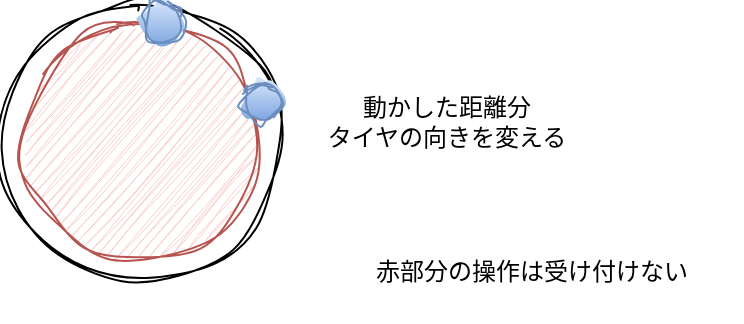 <mxfile version="20.7.3" type="device" pages="6"><diagram id="S9e5pWcXhhWifOB8miAc" name="ページ1"><mxGraphModel dx="880" dy="125" grid="1" gridSize="10" guides="1" tooltips="1" connect="1" arrows="1" fold="1" page="1" pageScale="1" pageWidth="583" pageHeight="413" math="0" shadow="0"><root><mxCell id="0"/><mxCell id="1" parent="0"/><mxCell id="d3CY3cXVVdqf_WyLGHOF-1" value="" style="ellipse;whiteSpace=wrap;html=1;aspect=fixed;sketch=1;curveFitting=1;jiggle=2;" parent="1" vertex="1"><mxGeometry y="430" width="140" height="140" as="geometry"/></mxCell><mxCell id="d3CY3cXVVdqf_WyLGHOF-3" value="動かした距離分&lt;br&gt;タイヤの向きを変える" style="text;html=1;align=center;verticalAlign=middle;resizable=0;points=[];autosize=1;strokeColor=none;fillColor=none;sketch=1;curveFitting=1;jiggle=2;" parent="1" vertex="1"><mxGeometry x="152" y="470" width="140" height="40" as="geometry"/></mxCell><mxCell id="d3CY3cXVVdqf_WyLGHOF-4" value="" style="ellipse;whiteSpace=wrap;html=1;aspect=fixed;fillColor=#f8cecc;strokeColor=#b85450;sketch=1;curveFitting=1;jiggle=2;" parent="1" vertex="1"><mxGeometry x="10" y="440" width="120" height="120" as="geometry"/></mxCell><mxCell id="d3CY3cXVVdqf_WyLGHOF-6" value="赤部分の操作は受け付けない&lt;br&gt;" style="text;strokeColor=none;align=center;fillColor=none;html=1;verticalAlign=middle;whiteSpace=wrap;rounded=0;sketch=1;curveFitting=1;jiggle=2;" parent="1" vertex="1"><mxGeometry x="160" y="540" width="210" height="50" as="geometry"/></mxCell><mxCell id="d3CY3cXVVdqf_WyLGHOF-9" value="" style="ellipse;whiteSpace=wrap;html=1;aspect=fixed;fillColor=#dae8fc;strokeColor=#6c8ebf;gradientColor=#7ea6e0;sketch=1;curveFitting=1;jiggle=2;" parent="1" vertex="1"><mxGeometry x="70" y="430" width="20" height="20" as="geometry"/></mxCell><mxCell id="d3CY3cXVVdqf_WyLGHOF-12" value="" style="ellipse;whiteSpace=wrap;html=1;aspect=fixed;fillColor=#dae8fc;strokeColor=#6c8ebf;gradientColor=#7ea6e0;sketch=1;curveFitting=1;jiggle=2;" parent="1" vertex="1"><mxGeometry x="120" y="470" width="20" height="20" as="geometry"/></mxCell></root></mxGraphModel></diagram><diagram id="3Utncjzfvw78znGM0jd2" name="ページ2"><mxGraphModel dx="880" dy="538" grid="1" gridSize="10" guides="1" tooltips="1" connect="1" arrows="1" fold="1" page="1" pageScale="1" pageWidth="583" pageHeight="413" math="0" shadow="0"><root><mxCell id="0"/><mxCell id="1" parent="0"/><mxCell id="es-RZzILFK-Uyw5HTIs5-1" value="" style="endArrow=none;html=1;rounded=0;strokeWidth=5;labelBackgroundColor=none;fontColor=default;" parent="1" edge="1"><mxGeometry width="50" height="50" relative="1" as="geometry"><mxPoint x="80" y="200" as="sourcePoint"/><mxPoint x="520" y="200" as="targetPoint"/></mxGeometry></mxCell><mxCell id="es-RZzILFK-Uyw5HTIs5-2" value="" style="endArrow=none;html=1;rounded=0;strokeWidth=5;labelBackgroundColor=none;fontColor=default;" parent="1" edge="1"><mxGeometry width="50" height="50" relative="1" as="geometry"><mxPoint x="200" y="280" as="sourcePoint"/><mxPoint x="200" y="120" as="targetPoint"/></mxGeometry></mxCell><mxCell id="es-RZzILFK-Uyw5HTIs5-3" value="" style="endArrow=none;html=1;rounded=0;strokeWidth=5;labelBackgroundColor=none;fontColor=default;" parent="1" edge="1"><mxGeometry width="50" height="50" relative="1" as="geometry"><mxPoint x="400" y="280" as="sourcePoint"/><mxPoint x="400" y="120" as="targetPoint"/></mxGeometry></mxCell><mxCell id="es-RZzILFK-Uyw5HTIs5-6" value="" style="ellipse;whiteSpace=wrap;html=1;aspect=fixed;fillColor=none;labelBackgroundColor=none;" parent="1" vertex="1"><mxGeometry x="320" y="120" width="160" height="160" as="geometry"/></mxCell><mxCell id="es-RZzILFK-Uyw5HTIs5-7" value="" style="ellipse;whiteSpace=wrap;html=1;aspect=fixed;fillColor=none;labelBackgroundColor=none;" parent="1" vertex="1"><mxGeometry x="120" y="120" width="160" height="160" as="geometry"/></mxCell><mxCell id="es-RZzILFK-Uyw5HTIs5-11" value="" style="endArrow=none;html=1;rounded=0;strokeWidth=2;jumpSize=0;exitX=0.259;exitY=0.94;exitDx=0;exitDy=0;exitPerimeter=0;entryX=0.765;entryY=0.059;entryDx=0;entryDy=0;entryPerimeter=0;labelBackgroundColor=none;fontColor=default;" parent="1" source="es-RZzILFK-Uyw5HTIs5-7" target="es-RZzILFK-Uyw5HTIs5-7" edge="1"><mxGeometry width="50" height="50" relative="1" as="geometry"><mxPoint x="180" y="320" as="sourcePoint"/><mxPoint x="300" y="170" as="targetPoint"/></mxGeometry></mxCell></root></mxGraphModel></diagram><diagram id="WRXuaO0HHGSJW7Q3O12B" name="ページ3"><mxGraphModel dx="880" dy="538" grid="1" gridSize="10" guides="1" tooltips="1" connect="1" arrows="1" fold="1" page="1" pageScale="1" pageWidth="583" pageHeight="413" math="0" shadow="0"><root><mxCell id="0"/><mxCell id="1" parent="0"/><mxCell id="91KlJAyd80OBtepaTn34-1" value="" style="ellipse;whiteSpace=wrap;html=1;sketch=1;hachureGap=4;jiggle=2;curveFitting=1;fontFamily=Architects Daughter;fontSource=https%3A%2F%2Ffonts.googleapis.com%2Fcss%3Ffamily%3DArchitects%2BDaughter;fontSize=20;" parent="1" vertex="1"><mxGeometry x="122" y="47" width="340" height="320" as="geometry"/></mxCell><mxCell id="91KlJAyd80OBtepaTn34-2" value="" style="endArrow=none;html=1;rounded=0;sketch=1;hachureGap=4;jiggle=2;curveFitting=1;fontFamily=Architects Daughter;fontSource=https%3A%2F%2Ffonts.googleapis.com%2Fcss%3Ffamily%3DArchitects%2BDaughter;fontSize=16;entryX=0.5;entryY=0;entryDx=0;entryDy=0;exitX=0.5;exitY=1;exitDx=0;exitDy=0;" parent="1" source="91KlJAyd80OBtepaTn34-1" target="91KlJAyd80OBtepaTn34-1" edge="1"><mxGeometry width="50" height="50" relative="1" as="geometry"><mxPoint x="270" y="190" as="sourcePoint"/><mxPoint x="320" y="140" as="targetPoint"/></mxGeometry></mxCell><mxCell id="91KlJAyd80OBtepaTn34-3" value="" style="endArrow=none;html=1;rounded=0;sketch=1;hachureGap=4;jiggle=2;curveFitting=1;fontFamily=Architects Daughter;fontSource=https%3A%2F%2Ffonts.googleapis.com%2Fcss%3Ffamily%3DArchitects%2BDaughter;fontSize=16;entryX=0.003;entryY=0.472;entryDx=0;entryDy=0;entryPerimeter=0;" parent="1" target="91KlJAyd80OBtepaTn34-1" edge="1"><mxGeometry width="50" height="50" relative="1" as="geometry"><mxPoint x="290" y="200" as="sourcePoint"/><mxPoint x="302" y="57" as="targetPoint"/></mxGeometry></mxCell><mxCell id="91KlJAyd80OBtepaTn34-4" value="" style="endArrow=none;html=1;rounded=0;sketch=1;hachureGap=4;jiggle=2;curveFitting=1;fontFamily=Architects Daughter;fontSource=https%3A%2F%2Ffonts.googleapis.com%2Fcss%3Ffamily%3DArchitects%2BDaughter;fontSize=16;entryX=0.244;entryY=0.934;entryDx=0;entryDy=0;entryPerimeter=0;" parent="1" target="91KlJAyd80OBtepaTn34-1" edge="1"><mxGeometry width="50" height="50" relative="1" as="geometry"><mxPoint x="290" y="200" as="sourcePoint"/><mxPoint x="133.02" y="208.04" as="targetPoint"/></mxGeometry></mxCell><mxCell id="91KlJAyd80OBtepaTn34-5" value="" style="endArrow=none;html=1;rounded=0;sketch=1;hachureGap=4;jiggle=2;curveFitting=1;fontFamily=Architects Daughter;fontSource=https%3A%2F%2Ffonts.googleapis.com%2Fcss%3Ffamily%3DArchitects%2BDaughter;fontSize=16;entryX=0.041;entryY=0.706;entryDx=0;entryDy=0;entryPerimeter=0;" parent="1" target="91KlJAyd80OBtepaTn34-1" edge="1"><mxGeometry width="50" height="50" relative="1" as="geometry"><mxPoint x="292" y="200" as="sourcePoint"/><mxPoint x="214.96" y="355.88" as="targetPoint"/></mxGeometry></mxCell><mxCell id="91KlJAyd80OBtepaTn34-6" value="" style="endArrow=none;html=1;rounded=0;sketch=1;hachureGap=4;jiggle=2;curveFitting=1;fontFamily=Architects Daughter;fontSource=https%3A%2F%2Ffonts.googleapis.com%2Fcss%3Ffamily%3DArchitects%2BDaughter;fontSize=16;entryX=0.071;entryY=0.219;entryDx=0;entryDy=0;entryPerimeter=0;" parent="1" target="91KlJAyd80OBtepaTn34-1" edge="1"><mxGeometry width="50" height="50" relative="1" as="geometry"><mxPoint x="290" y="200" as="sourcePoint"/><mxPoint x="145.94" y="282.92" as="targetPoint"/></mxGeometry></mxCell><mxCell id="91KlJAyd80OBtepaTn34-8" value="" style="endArrow=none;html=1;rounded=0;sketch=1;hachureGap=4;jiggle=2;curveFitting=1;fontFamily=Architects Daughter;fontSource=https%3A%2F%2Ffonts.googleapis.com%2Fcss%3Ffamily%3DArchitects%2BDaughter;fontSize=16;entryX=0.276;entryY=0.053;entryDx=0;entryDy=0;entryPerimeter=0;" parent="1" target="91KlJAyd80OBtepaTn34-1" edge="1"><mxGeometry width="50" height="50" relative="1" as="geometry"><mxPoint x="290" y="200" as="sourcePoint"/><mxPoint x="156.14" y="127.08" as="targetPoint"/></mxGeometry></mxCell><mxCell id="91KlJAyd80OBtepaTn34-9" value="" style="endArrow=none;html=1;rounded=0;sketch=1;hachureGap=4;jiggle=2;curveFitting=1;fontFamily=Architects Daughter;fontSource=https%3A%2F%2Ffonts.googleapis.com%2Fcss%3Ffamily%3DArchitects%2BDaughter;fontSize=16;entryX=0.7;entryY=0.053;entryDx=0;entryDy=0;entryPerimeter=0;" parent="1" target="91KlJAyd80OBtepaTn34-1" edge="1"><mxGeometry width="50" height="50" relative="1" as="geometry"><mxPoint x="290" y="200" as="sourcePoint"/><mxPoint x="156.14" y="127.08" as="targetPoint"/></mxGeometry></mxCell><mxCell id="91KlJAyd80OBtepaTn34-10" value="" style="endArrow=none;html=1;rounded=0;sketch=1;hachureGap=4;jiggle=2;curveFitting=1;fontFamily=Architects Daughter;fontSource=https%3A%2F%2Ffonts.googleapis.com%2Fcss%3Ffamily%3DArchitects%2BDaughter;fontSize=16;entryX=0.9;entryY=0.197;entryDx=0;entryDy=0;entryPerimeter=0;" parent="1" target="91KlJAyd80OBtepaTn34-1" edge="1"><mxGeometry width="50" height="50" relative="1" as="geometry"><mxPoint x="290" y="200" as="sourcePoint"/><mxPoint x="156.14" y="127.08" as="targetPoint"/></mxGeometry></mxCell><mxCell id="91KlJAyd80OBtepaTn34-11" value="" style="endArrow=none;html=1;rounded=0;sketch=1;hachureGap=4;jiggle=2;curveFitting=1;fontFamily=Architects Daughter;fontSource=https%3A%2F%2Ffonts.googleapis.com%2Fcss%3Ffamily%3DArchitects%2BDaughter;fontSize=16;entryX=1;entryY=0.5;entryDx=0;entryDy=0;" parent="1" target="91KlJAyd80OBtepaTn34-1" edge="1"><mxGeometry width="50" height="50" relative="1" as="geometry"><mxPoint x="290" y="200" as="sourcePoint"/><mxPoint x="156.14" y="127.08" as="targetPoint"/></mxGeometry></mxCell><mxCell id="91KlJAyd80OBtepaTn34-12" value="" style="endArrow=none;html=1;rounded=0;sketch=1;hachureGap=4;jiggle=2;curveFitting=1;fontFamily=Architects Daughter;fontSource=https%3A%2F%2Ffonts.googleapis.com%2Fcss%3Ffamily%3DArchitects%2BDaughter;fontSize=16;entryX=0.921;entryY=0.781;entryDx=0;entryDy=0;entryPerimeter=0;" parent="1" target="91KlJAyd80OBtepaTn34-1" edge="1"><mxGeometry width="50" height="50" relative="1" as="geometry"><mxPoint x="290" y="200" as="sourcePoint"/><mxPoint x="156.14" y="127.08" as="targetPoint"/></mxGeometry></mxCell><mxCell id="91KlJAyd80OBtepaTn34-13" value="1" style="text;strokeColor=none;align=center;fillColor=none;html=1;verticalAlign=middle;whiteSpace=wrap;rounded=0;sketch=1;hachureGap=4;jiggle=2;curveFitting=1;fontFamily=Architects Daughter;fontSource=https%3A%2F%2Ffonts.googleapis.com%2Fcss%3Ffamily%3DArchitects%2BDaughter;fontSize=20;" parent="1" vertex="1"><mxGeometry x="160" y="350" width="60" height="30" as="geometry"/></mxCell><mxCell id="91KlJAyd80OBtepaTn34-14" value="2" style="text;html=1;align=center;verticalAlign=middle;resizable=0;points=[];autosize=1;strokeColor=none;fillColor=none;fontSize=20;fontFamily=Architects Daughter;sketch=1;hachureGap=4;jiggle=2;curveFitting=1;fontSource=https%3A%2F%2Ffonts.googleapis.com%2Fcss%3Ffamily%3DArchitects%2BDaughter;" parent="1" vertex="1"><mxGeometry x="100" y="260" width="30" height="40" as="geometry"/></mxCell><mxCell id="91KlJAyd80OBtepaTn34-15" value="3" style="text;html=1;align=center;verticalAlign=middle;resizable=0;points=[];autosize=1;strokeColor=none;fillColor=none;fontSize=20;fontFamily=Architects Daughter;sketch=1;hachureGap=4;jiggle=2;curveFitting=1;fontSource=https%3A%2F%2Ffonts.googleapis.com%2Fcss%3Ffamily%3DArchitects%2BDaughter;" parent="1" vertex="1"><mxGeometry x="85" y="180" width="30" height="40" as="geometry"/></mxCell><mxCell id="91KlJAyd80OBtepaTn34-16" value="0" style="text;html=1;align=center;verticalAlign=middle;resizable=0;points=[];autosize=1;strokeColor=none;fillColor=none;fontSize=20;fontFamily=Architects Daughter;sketch=1;hachureGap=4;jiggle=2;curveFitting=1;fontSource=https%3A%2F%2Ffonts.googleapis.com%2Fcss%3Ffamily%3DArchitects%2BDaughter;" parent="1" vertex="1"><mxGeometry x="272" y="367" width="40" height="40" as="geometry"/></mxCell><mxCell id="91KlJAyd80OBtepaTn34-17" value="4" style="text;html=1;align=center;verticalAlign=middle;resizable=0;points=[];autosize=1;strokeColor=none;fillColor=none;fontSize=20;fontFamily=Architects Daughter;sketch=1;hachureGap=4;jiggle=2;curveFitting=1;fontSource=https%3A%2F%2Ffonts.googleapis.com%2Fcss%3Ffamily%3DArchitects%2BDaughter;" parent="1" vertex="1"><mxGeometry x="120" y="90" width="40" height="40" as="geometry"/></mxCell><mxCell id="91KlJAyd80OBtepaTn34-18" value="5" style="text;html=1;align=center;verticalAlign=middle;resizable=0;points=[];autosize=1;strokeColor=none;fillColor=none;fontSize=20;fontFamily=Architects Daughter;sketch=1;hachureGap=4;jiggle=2;curveFitting=1;fontSource=https%3A%2F%2Ffonts.googleapis.com%2Fcss%3Ffamily%3DArchitects%2BDaughter;" parent="1" vertex="1"><mxGeometry x="180" y="20" width="40" height="40" as="geometry"/></mxCell><mxCell id="91KlJAyd80OBtepaTn34-19" value="6" style="text;html=1;align=center;verticalAlign=middle;resizable=0;points=[];autosize=1;strokeColor=none;fillColor=none;fontSize=20;fontFamily=Architects Daughter;sketch=1;hachureGap=4;jiggle=2;curveFitting=1;fontSource=https%3A%2F%2Ffonts.googleapis.com%2Fcss%3Ffamily%3DArchitects%2BDaughter;" parent="1" vertex="1"><mxGeometry x="272" y="7" width="40" height="40" as="geometry"/></mxCell><mxCell id="91KlJAyd80OBtepaTn34-20" value="7" style="text;html=1;align=center;verticalAlign=middle;resizable=0;points=[];autosize=1;strokeColor=none;fillColor=none;fontSize=20;fontFamily=Architects Daughter;sketch=1;hachureGap=4;jiggle=2;curveFitting=1;fontSource=https%3A%2F%2Ffonts.googleapis.com%2Fcss%3Ffamily%3DArchitects%2BDaughter;" parent="1" vertex="1"><mxGeometry x="350" y="30" width="40" height="40" as="geometry"/></mxCell><mxCell id="91KlJAyd80OBtepaTn34-21" value="9" style="text;html=1;align=center;verticalAlign=middle;resizable=0;points=[];autosize=1;strokeColor=none;fillColor=none;fontSize=20;fontFamily=Architects Daughter;sketch=1;hachureGap=4;jiggle=2;curveFitting=1;fontSource=https%3A%2F%2Ffonts.googleapis.com%2Fcss%3Ffamily%3DArchitects%2BDaughter;" parent="1" vertex="1"><mxGeometry x="480" y="187" width="30" height="40" as="geometry"/></mxCell><mxCell id="91KlJAyd80OBtepaTn34-22" value="10" style="text;html=1;align=center;verticalAlign=middle;resizable=0;points=[];autosize=1;strokeColor=none;fillColor=none;fontSize=20;fontFamily=Architects Daughter;sketch=1;hachureGap=4;jiggle=2;curveFitting=1;fontSource=https%3A%2F%2Ffonts.googleapis.com%2Fcss%3Ffamily%3DArchitects%2BDaughter;" parent="1" vertex="1"><mxGeometry x="450" y="290" width="40" height="40" as="geometry"/></mxCell><mxCell id="91KlJAyd80OBtepaTn34-25" value="" style="endArrow=none;html=1;rounded=0;sketch=1;hachureGap=4;jiggle=2;curveFitting=1;fontFamily=Architects Daughter;fontSource=https%3A%2F%2Ffonts.googleapis.com%2Fcss%3Ffamily%3DArchitects%2BDaughter;fontSize=16;entryX=0.775;entryY=1.075;entryDx=0;entryDy=0;entryPerimeter=0;" parent="1" target="91KlJAyd80OBtepaTn34-18" edge="1"><mxGeometry width="50" height="50" relative="1" as="geometry"><mxPoint x="290" y="200" as="sourcePoint"/><mxPoint x="156.14" y="127.08" as="targetPoint"/></mxGeometry></mxCell><mxCell id="91KlJAyd80OBtepaTn34-26" value="8" style="text;html=1;align=center;verticalAlign=middle;resizable=0;points=[];autosize=1;strokeColor=none;fillColor=none;fontSize=20;fontFamily=Architects Daughter;sketch=1;hachureGap=4;jiggle=2;curveFitting=1;fontSource=https%3A%2F%2Ffonts.googleapis.com%2Fcss%3Ffamily%3DArchitects%2BDaughter;" parent="1" vertex="1"><mxGeometry x="430" y="80" width="40" height="40" as="geometry"/></mxCell><mxCell id="91KlJAyd80OBtepaTn34-27" value="" style="ellipse;whiteSpace=wrap;html=1;sketch=1;hachureGap=4;jiggle=2;curveFitting=1;fontFamily=Architects Daughter;fontSource=https%3A%2F%2Ffonts.googleapis.com%2Fcss%3Ffamily%3DArchitects%2BDaughter;fontSize=20;strokeColor=none;" parent="1" vertex="1"><mxGeometry x="130" y="60" width="310" height="300" as="geometry"/></mxCell><mxCell id="91KlJAyd80OBtepaTn34-28" value="" style="endArrow=none;html=1;rounded=0;sketch=1;hachureGap=4;jiggle=2;curveFitting=1;fontFamily=Architects Daughter;fontSource=https%3A%2F%2Ffonts.googleapis.com%2Fcss%3Ffamily%3DArchitects%2BDaughter;fontSize=16;entryX=0.484;entryY=0.5;entryDx=0;entryDy=0;entryPerimeter=0;" parent="1" source="91KlJAyd80OBtepaTn34-16" target="91KlJAyd80OBtepaTn34-27" edge="1"><mxGeometry width="50" height="50" relative="1" as="geometry"><mxPoint x="270" y="190" as="sourcePoint"/><mxPoint x="510" y="340" as="targetPoint"/></mxGeometry></mxCell><mxCell id="91KlJAyd80OBtepaTn34-30" value="" style="endArrow=none;html=1;rounded=0;sketch=1;hachureGap=4;jiggle=2;curveFitting=1;fontFamily=Architects Daughter;fontSource=https%3A%2F%2Ffonts.googleapis.com%2Fcss%3Ffamily%3DArchitects%2BDaughter;fontSize=16;" parent="1" edge="1"><mxGeometry width="50" height="50" relative="1" as="geometry"><mxPoint x="280" y="210" as="sourcePoint"/><mxPoint x="430" y="290" as="targetPoint"/></mxGeometry></mxCell><mxCell id="91KlJAyd80OBtepaTn34-31" value="" style="endArrow=none;dashed=1;html=1;dashPattern=1 3;strokeWidth=2;rounded=0;sketch=1;hachureGap=4;jiggle=2;curveFitting=1;fontFamily=Architects Daughter;fontSource=https%3A%2F%2Ffonts.googleapis.com%2Fcss%3Ffamily%3DArchitects%2BDaughter;fontSize=16;entryX=0.542;entryY=-0.01;entryDx=0;entryDy=0;entryPerimeter=0;" parent="1" target="91KlJAyd80OBtepaTn34-27" edge="1"><mxGeometry width="50" height="50" relative="1" as="geometry"><mxPoint x="280" y="210" as="sourcePoint"/><mxPoint x="280" y="210" as="targetPoint"/></mxGeometry></mxCell><mxCell id="91KlJAyd80OBtepaTn34-32" value="30n" style="text;html=1;align=center;verticalAlign=middle;resizable=0;points=[];autosize=1;strokeColor=none;fillColor=none;fontSize=20;fontFamily=Architects Daughter;sketch=1;hachureGap=4;jiggle=2;curveFitting=1;fontSource=https%3A%2F%2Ffonts.googleapis.com%2Fcss%3Ffamily%3DArchitects%2BDaughter;" parent="1" vertex="1"><mxGeometry x="115" y="420" width="60" height="40" as="geometry"/></mxCell><mxCell id="91KlJAyd80OBtepaTn34-33" value="" style="endArrow=none;dashed=1;html=1;dashPattern=1 3;strokeWidth=2;rounded=0;sketch=1;hachureGap=4;jiggle=2;curveFitting=1;fontFamily=Architects Daughter;fontSource=https%3A%2F%2Ffonts.googleapis.com%2Fcss%3Ffamily%3DArchitects%2BDaughter;fontSize=16;" parent="1" target="91KlJAyd80OBtepaTn34-20" edge="1"><mxGeometry width="50" height="50" relative="1" as="geometry"><mxPoint x="280" y="210" as="sourcePoint"/><mxPoint x="280" y="210" as="targetPoint"/></mxGeometry></mxCell></root></mxGraphModel></diagram><diagram name="ページ3のコピー" id="aKzPsPb-KJcGNwqPEirl"><mxGraphModel dx="880" dy="538" grid="1" gridSize="10" guides="1" tooltips="1" connect="1" arrows="1" fold="1" page="1" pageScale="1" pageWidth="583" pageHeight="413" math="0" shadow="0"><root><mxCell id="-VDDgDeb6l19VPSt3cBK-0"/><mxCell id="-VDDgDeb6l19VPSt3cBK-1" parent="-VDDgDeb6l19VPSt3cBK-0"/><mxCell id="-VDDgDeb6l19VPSt3cBK-2" value="" style="ellipse;whiteSpace=wrap;html=1;sketch=1;hachureGap=4;jiggle=2;curveFitting=1;fontFamily=Architects Daughter;fontSource=https%3A%2F%2Ffonts.googleapis.com%2Fcss%3Ffamily%3DArchitects%2BDaughter;fontSize=20;" vertex="1" parent="-VDDgDeb6l19VPSt3cBK-1"><mxGeometry x="122" y="47" width="340" height="320" as="geometry"/></mxCell><mxCell id="-VDDgDeb6l19VPSt3cBK-3" value="" style="endArrow=none;html=1;rounded=0;sketch=1;hachureGap=4;jiggle=2;curveFitting=1;fontFamily=Architects Daughter;fontSource=https%3A%2F%2Ffonts.googleapis.com%2Fcss%3Ffamily%3DArchitects%2BDaughter;fontSize=16;entryX=0.5;entryY=0;entryDx=0;entryDy=0;exitX=0.5;exitY=1;exitDx=0;exitDy=0;" edge="1" parent="-VDDgDeb6l19VPSt3cBK-1" source="-VDDgDeb6l19VPSt3cBK-2" target="-VDDgDeb6l19VPSt3cBK-2"><mxGeometry width="50" height="50" relative="1" as="geometry"><mxPoint x="270" y="190" as="sourcePoint"/><mxPoint x="320" y="140" as="targetPoint"/></mxGeometry></mxCell><mxCell id="-VDDgDeb6l19VPSt3cBK-4" value="" style="endArrow=none;html=1;rounded=0;sketch=1;hachureGap=4;jiggle=2;curveFitting=1;fontFamily=Architects Daughter;fontSource=https%3A%2F%2Ffonts.googleapis.com%2Fcss%3Ffamily%3DArchitects%2BDaughter;fontSize=16;entryX=0.003;entryY=0.472;entryDx=0;entryDy=0;entryPerimeter=0;" edge="1" parent="-VDDgDeb6l19VPSt3cBK-1" target="-VDDgDeb6l19VPSt3cBK-2"><mxGeometry width="50" height="50" relative="1" as="geometry"><mxPoint x="290" y="200" as="sourcePoint"/><mxPoint x="302" y="57" as="targetPoint"/></mxGeometry></mxCell><mxCell id="-VDDgDeb6l19VPSt3cBK-5" value="" style="endArrow=none;html=1;rounded=0;sketch=1;hachureGap=4;jiggle=2;curveFitting=1;fontFamily=Architects Daughter;fontSource=https%3A%2F%2Ffonts.googleapis.com%2Fcss%3Ffamily%3DArchitects%2BDaughter;fontSize=16;entryX=0.244;entryY=0.934;entryDx=0;entryDy=0;entryPerimeter=0;" edge="1" parent="-VDDgDeb6l19VPSt3cBK-1" target="-VDDgDeb6l19VPSt3cBK-2"><mxGeometry width="50" height="50" relative="1" as="geometry"><mxPoint x="290" y="200" as="sourcePoint"/><mxPoint x="133.02" y="208.04" as="targetPoint"/></mxGeometry></mxCell><mxCell id="-VDDgDeb6l19VPSt3cBK-6" value="" style="endArrow=none;html=1;rounded=0;sketch=1;hachureGap=4;jiggle=2;curveFitting=1;fontFamily=Architects Daughter;fontSource=https%3A%2F%2Ffonts.googleapis.com%2Fcss%3Ffamily%3DArchitects%2BDaughter;fontSize=16;entryX=0.041;entryY=0.706;entryDx=0;entryDy=0;entryPerimeter=0;" edge="1" parent="-VDDgDeb6l19VPSt3cBK-1" target="-VDDgDeb6l19VPSt3cBK-2"><mxGeometry width="50" height="50" relative="1" as="geometry"><mxPoint x="292" y="200" as="sourcePoint"/><mxPoint x="214.96" y="355.88" as="targetPoint"/></mxGeometry></mxCell><mxCell id="-VDDgDeb6l19VPSt3cBK-7" value="" style="endArrow=none;html=1;rounded=0;sketch=1;hachureGap=4;jiggle=2;curveFitting=1;fontFamily=Architects Daughter;fontSource=https%3A%2F%2Ffonts.googleapis.com%2Fcss%3Ffamily%3DArchitects%2BDaughter;fontSize=16;entryX=0.071;entryY=0.219;entryDx=0;entryDy=0;entryPerimeter=0;" edge="1" parent="-VDDgDeb6l19VPSt3cBK-1" target="-VDDgDeb6l19VPSt3cBK-2"><mxGeometry width="50" height="50" relative="1" as="geometry"><mxPoint x="290" y="200" as="sourcePoint"/><mxPoint x="145.94" y="282.92" as="targetPoint"/></mxGeometry></mxCell><mxCell id="-VDDgDeb6l19VPSt3cBK-8" value="" style="endArrow=none;html=1;rounded=0;sketch=1;hachureGap=4;jiggle=2;curveFitting=1;fontFamily=Architects Daughter;fontSource=https%3A%2F%2Ffonts.googleapis.com%2Fcss%3Ffamily%3DArchitects%2BDaughter;fontSize=16;entryX=0.276;entryY=0.053;entryDx=0;entryDy=0;entryPerimeter=0;" edge="1" parent="-VDDgDeb6l19VPSt3cBK-1" target="-VDDgDeb6l19VPSt3cBK-2"><mxGeometry width="50" height="50" relative="1" as="geometry"><mxPoint x="290" y="200" as="sourcePoint"/><mxPoint x="156.14" y="127.08" as="targetPoint"/></mxGeometry></mxCell><mxCell id="-VDDgDeb6l19VPSt3cBK-9" value="" style="endArrow=none;html=1;rounded=0;sketch=1;hachureGap=4;jiggle=2;curveFitting=1;fontFamily=Architects Daughter;fontSource=https%3A%2F%2Ffonts.googleapis.com%2Fcss%3Ffamily%3DArchitects%2BDaughter;fontSize=16;entryX=0.7;entryY=0.053;entryDx=0;entryDy=0;entryPerimeter=0;" edge="1" parent="-VDDgDeb6l19VPSt3cBK-1" target="-VDDgDeb6l19VPSt3cBK-2"><mxGeometry width="50" height="50" relative="1" as="geometry"><mxPoint x="290" y="200" as="sourcePoint"/><mxPoint x="156.14" y="127.08" as="targetPoint"/></mxGeometry></mxCell><mxCell id="-VDDgDeb6l19VPSt3cBK-10" value="" style="endArrow=none;html=1;rounded=0;sketch=1;hachureGap=4;jiggle=2;curveFitting=1;fontFamily=Architects Daughter;fontSource=https%3A%2F%2Ffonts.googleapis.com%2Fcss%3Ffamily%3DArchitects%2BDaughter;fontSize=16;entryX=0.9;entryY=0.197;entryDx=0;entryDy=0;entryPerimeter=0;" edge="1" parent="-VDDgDeb6l19VPSt3cBK-1" target="-VDDgDeb6l19VPSt3cBK-2"><mxGeometry width="50" height="50" relative="1" as="geometry"><mxPoint x="290" y="200" as="sourcePoint"/><mxPoint x="156.14" y="127.08" as="targetPoint"/></mxGeometry></mxCell><mxCell id="-VDDgDeb6l19VPSt3cBK-11" value="" style="endArrow=none;html=1;rounded=0;sketch=1;hachureGap=4;jiggle=2;curveFitting=1;fontFamily=Architects Daughter;fontSource=https%3A%2F%2Ffonts.googleapis.com%2Fcss%3Ffamily%3DArchitects%2BDaughter;fontSize=16;entryX=1;entryY=0.5;entryDx=0;entryDy=0;" edge="1" parent="-VDDgDeb6l19VPSt3cBK-1" target="-VDDgDeb6l19VPSt3cBK-2"><mxGeometry width="50" height="50" relative="1" as="geometry"><mxPoint x="290" y="200" as="sourcePoint"/><mxPoint x="156.14" y="127.08" as="targetPoint"/></mxGeometry></mxCell><mxCell id="-VDDgDeb6l19VPSt3cBK-12" value="" style="endArrow=none;html=1;rounded=0;sketch=1;hachureGap=4;jiggle=2;curveFitting=1;fontFamily=Architects Daughter;fontSource=https%3A%2F%2Ffonts.googleapis.com%2Fcss%3Ffamily%3DArchitects%2BDaughter;fontSize=16;entryX=0.921;entryY=0.781;entryDx=0;entryDy=0;entryPerimeter=0;" edge="1" parent="-VDDgDeb6l19VPSt3cBK-1" target="-VDDgDeb6l19VPSt3cBK-2"><mxGeometry width="50" height="50" relative="1" as="geometry"><mxPoint x="290" y="200" as="sourcePoint"/><mxPoint x="156.14" y="127.08" as="targetPoint"/></mxGeometry></mxCell><mxCell id="-VDDgDeb6l19VPSt3cBK-15" value="0" style="text;html=1;align=center;verticalAlign=middle;resizable=0;points=[];autosize=1;strokeColor=none;fillColor=none;fontSize=20;fontFamily=Architects Daughter;sketch=1;hachureGap=4;jiggle=2;curveFitting=1;fontSource=https%3A%2F%2Ffonts.googleapis.com%2Fcss%3Ffamily%3DArchitects%2BDaughter;" vertex="1" parent="-VDDgDeb6l19VPSt3cBK-1"><mxGeometry x="80" y="180" width="40" height="40" as="geometry"/></mxCell><mxCell id="-VDDgDeb6l19VPSt3cBK-16" value="270" style="text;html=1;align=center;verticalAlign=middle;resizable=0;points=[];autosize=1;strokeColor=none;fillColor=none;fontSize=20;fontFamily=Architects Daughter;sketch=1;hachureGap=4;jiggle=2;curveFitting=1;fontSource=https%3A%2F%2Ffonts.googleapis.com%2Fcss%3Ffamily%3DArchitects%2BDaughter;" vertex="1" parent="-VDDgDeb6l19VPSt3cBK-1"><mxGeometry x="262" y="367" width="60" height="40" as="geometry"/></mxCell><mxCell id="-VDDgDeb6l19VPSt3cBK-19" value="9０" style="text;html=1;align=center;verticalAlign=middle;resizable=0;points=[];autosize=1;strokeColor=none;fillColor=none;fontSize=20;fontFamily=Architects Daughter;sketch=1;hachureGap=4;jiggle=2;curveFitting=1;fontSource=https%3A%2F%2Ffonts.googleapis.com%2Fcss%3Ffamily%3DArchitects%2BDaughter;" vertex="1" parent="-VDDgDeb6l19VPSt3cBK-1"><mxGeometry x="267" y="7" width="50" height="40" as="geometry"/></mxCell><mxCell id="-VDDgDeb6l19VPSt3cBK-21" value="180" style="text;html=1;align=center;verticalAlign=middle;resizable=0;points=[];autosize=1;strokeColor=none;fillColor=none;fontSize=20;fontFamily=Architects Daughter;sketch=1;hachureGap=4;jiggle=2;curveFitting=1;fontSource=https%3A%2F%2Ffonts.googleapis.com%2Fcss%3Ffamily%3DArchitects%2BDaughter;" vertex="1" parent="-VDDgDeb6l19VPSt3cBK-1"><mxGeometry x="470" y="187" width="50" height="40" as="geometry"/></mxCell><mxCell id="-VDDgDeb6l19VPSt3cBK-23" value="" style="endArrow=none;html=1;rounded=0;sketch=1;hachureGap=4;jiggle=2;curveFitting=1;fontFamily=Architects Daughter;fontSource=https%3A%2F%2Ffonts.googleapis.com%2Fcss%3Ffamily%3DArchitects%2BDaughter;fontSize=16;entryX=0.775;entryY=1.075;entryDx=0;entryDy=0;entryPerimeter=0;" edge="1" parent="-VDDgDeb6l19VPSt3cBK-1"><mxGeometry width="50" height="50" relative="1" as="geometry"><mxPoint x="290" y="200" as="sourcePoint"/><mxPoint x="211" y="63" as="targetPoint"/></mxGeometry></mxCell><mxCell id="-VDDgDeb6l19VPSt3cBK-25" value="" style="ellipse;whiteSpace=wrap;html=1;sketch=1;hachureGap=4;jiggle=2;curveFitting=1;fontFamily=Architects Daughter;fontSource=https%3A%2F%2Ffonts.googleapis.com%2Fcss%3Ffamily%3DArchitects%2BDaughter;fontSize=20;strokeColor=none;" vertex="1" parent="-VDDgDeb6l19VPSt3cBK-1"><mxGeometry x="130" y="60" width="310" height="300" as="geometry"/></mxCell><mxCell id="-VDDgDeb6l19VPSt3cBK-26" value="" style="endArrow=none;html=1;rounded=0;sketch=1;hachureGap=4;jiggle=2;curveFitting=1;fontFamily=Architects Daughter;fontSource=https%3A%2F%2Ffonts.googleapis.com%2Fcss%3Ffamily%3DArchitects%2BDaughter;fontSize=16;entryX=0.484;entryY=0.5;entryDx=0;entryDy=0;entryPerimeter=0;" edge="1" parent="-VDDgDeb6l19VPSt3cBK-1" source="-VDDgDeb6l19VPSt3cBK-25" target="-VDDgDeb6l19VPSt3cBK-25"><mxGeometry width="50" height="50" relative="1" as="geometry"><mxPoint x="270" y="190" as="sourcePoint"/><mxPoint x="510" y="340" as="targetPoint"/></mxGeometry></mxCell></root></mxGraphModel></diagram><diagram id="yZ7wfJZ-YEM8buC4ch4o" name="ページ4"><mxGraphModel dx="880" dy="125" grid="1" gridSize="10" guides="1" tooltips="1" connect="1" arrows="1" fold="1" page="1" pageScale="1" pageWidth="583" pageHeight="413" math="0" shadow="0"><root><mxCell id="0"/><mxCell id="1" parent="0"/><mxCell id="basccO7-z99QMR_p6DWu-1" value="エンジンをかける&lt;br&gt;→rpm10%" style="rounded=0;whiteSpace=wrap;html=1;sketch=1;curveFitting=1;jiggle=2;" parent="1" vertex="1"><mxGeometry x="50" y="440" width="120" height="60" as="geometry"/></mxCell><mxCell id="basccO7-z99QMR_p6DWu-2" value="ギアをローに入れる" style="rounded=0;whiteSpace=wrap;html=1;sketch=1;curveFitting=1;jiggle=2;" parent="1" vertex="1"><mxGeometry x="50" y="530" width="120" height="60" as="geometry"/></mxCell><mxCell id="basccO7-z99QMR_p6DWu-3" value="ギアを２に入れる" style="rounded=0;whiteSpace=wrap;html=1;sketch=1;curveFitting=1;jiggle=2;" parent="1" vertex="1"><mxGeometry x="50" y="600" width="120" height="60" as="geometry"/></mxCell><mxCell id="L6puv7DQ9g1ZhUqloeUH-1" value="Text" style="text;html=1;align=center;verticalAlign=middle;resizable=0;points=[];autosize=1;strokeColor=none;fillColor=none;" vertex="1" parent="1"><mxGeometry x="105" y="665" width="50" height="30" as="geometry"/></mxCell></root></mxGraphModel></diagram><diagram id="if5n5Ju6nlVuqbRxpknz" name="ページ5"><mxGraphModel dx="880" dy="538" grid="1" gridSize="10" guides="1" tooltips="1" connect="1" arrows="1" fold="1" page="1" pageScale="1" pageWidth="583" pageHeight="413" math="0" shadow="0"><root><mxCell id="0"/><mxCell id="1" parent="0"/><mxCell id="EyWVzcgT-LCouaOvq2EC-20" value="" style="rounded=0;whiteSpace=wrap;html=1;" vertex="1" parent="1"><mxGeometry x="130" y="170" width="110" height="10" as="geometry"/></mxCell><mxCell id="EyWVzcgT-LCouaOvq2EC-3" value="" style="rounded=0;whiteSpace=wrap;html=1;rotation=30;" vertex="1" parent="1"><mxGeometry x="130" y="147" width="10" height="53" as="geometry"/></mxCell><mxCell id="EyWVzcgT-LCouaOvq2EC-4" value="" style="rounded=0;whiteSpace=wrap;html=1;rotation=30;" vertex="1" parent="1"><mxGeometry x="230" y="147" width="10" height="53" as="geometry"/></mxCell><mxCell id="EyWVzcgT-LCouaOvq2EC-13" value="" style="ellipse;whiteSpace=wrap;html=1;aspect=fixed;" vertex="1" parent="1"><mxGeometry x="301.5" y="120" width="107" height="107" as="geometry"/></mxCell><mxCell id="EyWVzcgT-LCouaOvq2EC-14" value="" style="rounded=0;whiteSpace=wrap;html=1;rotation=30;" vertex="1" parent="1"><mxGeometry x="350" y="133.5" width="10" height="80" as="geometry"/></mxCell></root></mxGraphModel></diagram></mxfile>